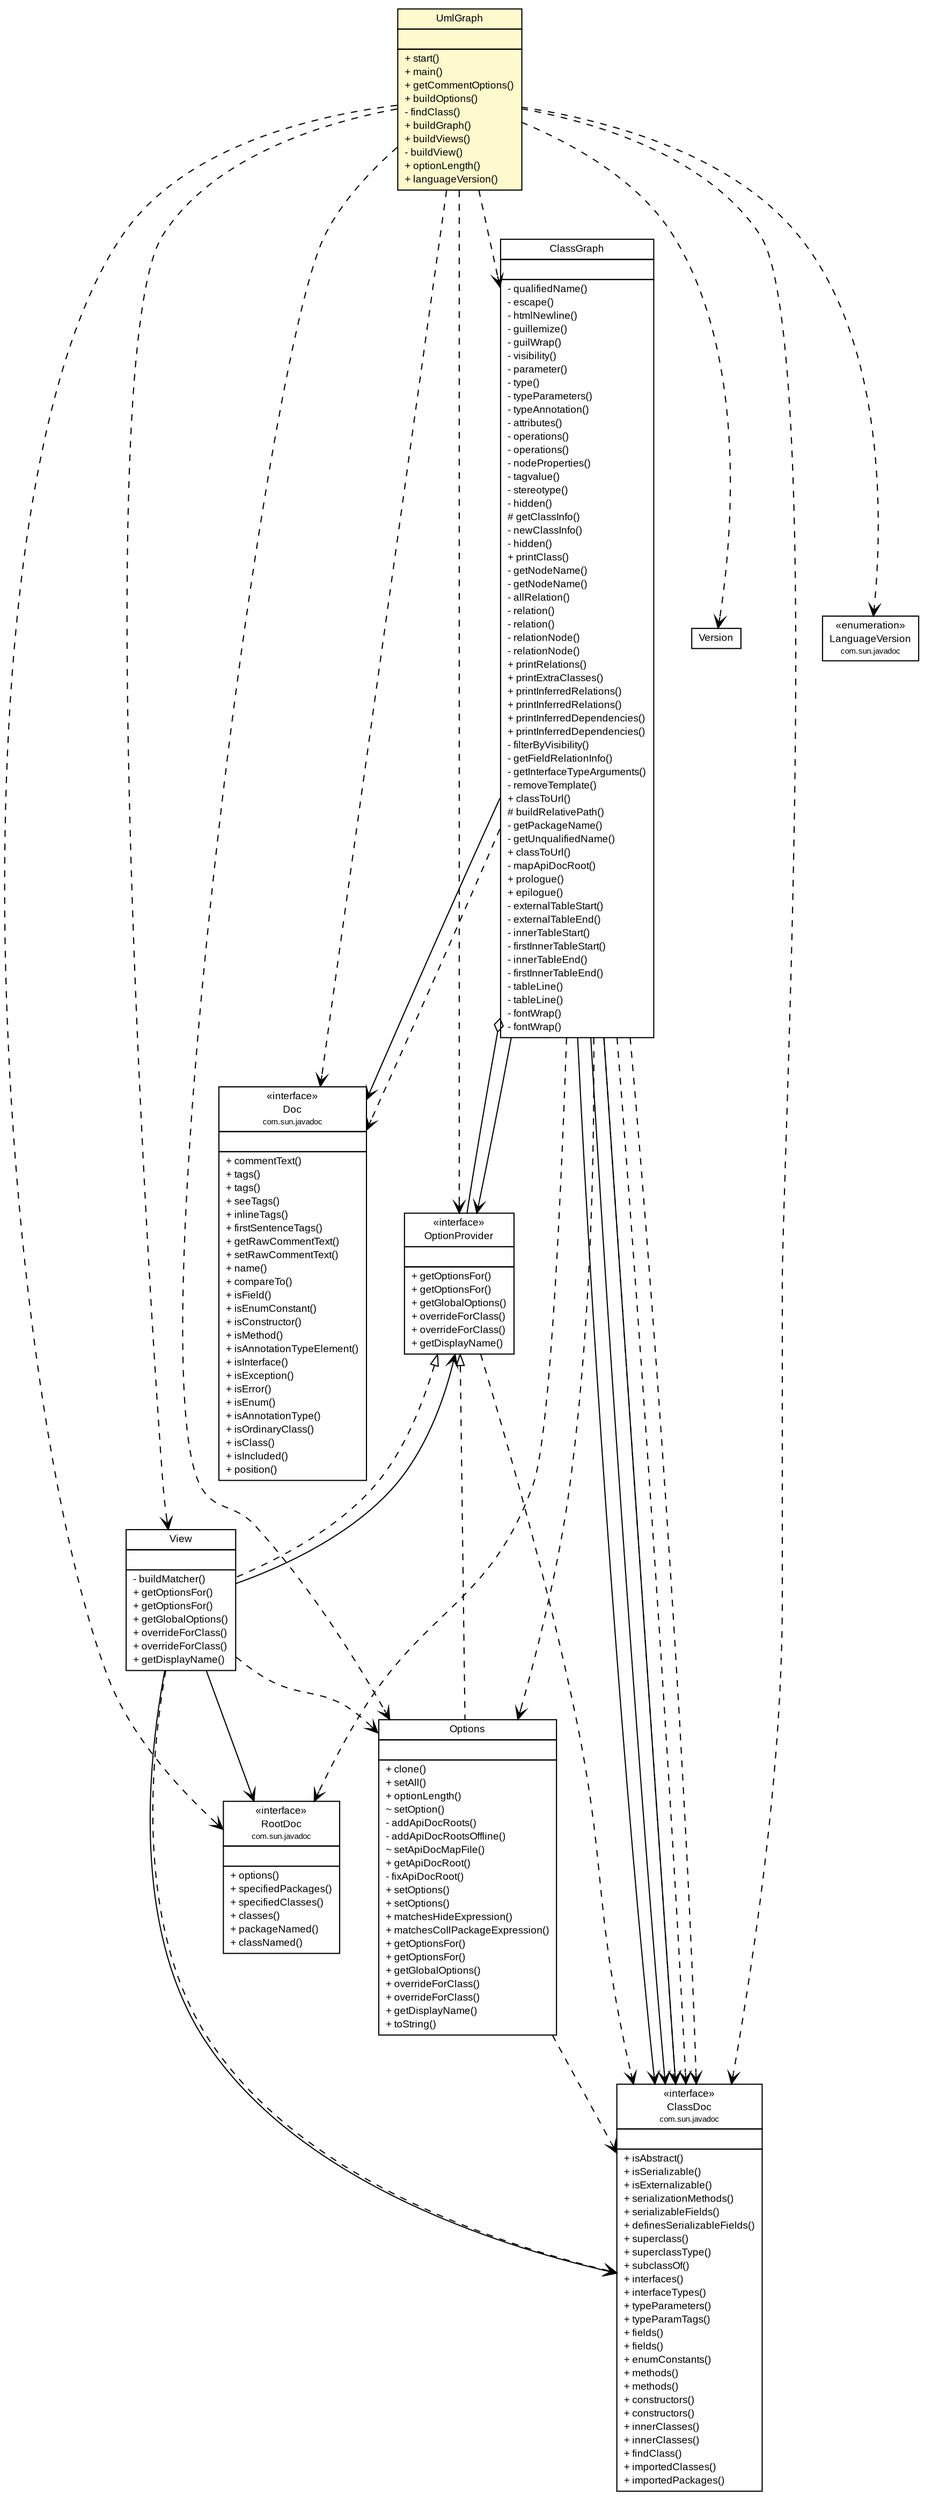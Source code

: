 #!/usr/local/bin/dot
#
# Class diagram 
# Generated by UMLGraph version 5.4 (http://www.umlgraph.org/)
#

digraph G {
	edge [fontname="arial",fontsize=10,labelfontname="arial",labelfontsize=10];
	node [fontname="arial",fontsize=10,shape=plaintext];
	nodesep=0.25;
	ranksep=0.5;
	// org.umlgraph.doclet.ClassGraph
	c810 [label=<<table title="org.umlgraph.doclet.ClassGraph" border="0" cellborder="1" cellspacing="0" cellpadding="2" port="p" href="./ClassGraph.html">
		<tr><td><table border="0" cellspacing="0" cellpadding="1">
<tr><td align="center" balign="center"> ClassGraph </td></tr>
		</table></td></tr>
		<tr><td><table border="0" cellspacing="0" cellpadding="1">
<tr><td align="left" balign="left">  </td></tr>
		</table></td></tr>
		<tr><td><table border="0" cellspacing="0" cellpadding="1">
<tr><td align="left" balign="left"> - qualifiedName() </td></tr>
<tr><td align="left" balign="left"> - escape() </td></tr>
<tr><td align="left" balign="left"> - htmlNewline() </td></tr>
<tr><td align="left" balign="left"> - guillemize() </td></tr>
<tr><td align="left" balign="left"> - guilWrap() </td></tr>
<tr><td align="left" balign="left"> - visibility() </td></tr>
<tr><td align="left" balign="left"> - parameter() </td></tr>
<tr><td align="left" balign="left"> - type() </td></tr>
<tr><td align="left" balign="left"> - typeParameters() </td></tr>
<tr><td align="left" balign="left"> - typeAnnotation() </td></tr>
<tr><td align="left" balign="left"> - attributes() </td></tr>
<tr><td align="left" balign="left"> - operations() </td></tr>
<tr><td align="left" balign="left"> - operations() </td></tr>
<tr><td align="left" balign="left"> - nodeProperties() </td></tr>
<tr><td align="left" balign="left"> - tagvalue() </td></tr>
<tr><td align="left" balign="left"> - stereotype() </td></tr>
<tr><td align="left" balign="left"> - hidden() </td></tr>
<tr><td align="left" balign="left"> # getClassInfo() </td></tr>
<tr><td align="left" balign="left"> - newClassInfo() </td></tr>
<tr><td align="left" balign="left"> - hidden() </td></tr>
<tr><td align="left" balign="left"> + printClass() </td></tr>
<tr><td align="left" balign="left"> - getNodeName() </td></tr>
<tr><td align="left" balign="left"> - getNodeName() </td></tr>
<tr><td align="left" balign="left"> - allRelation() </td></tr>
<tr><td align="left" balign="left"> - relation() </td></tr>
<tr><td align="left" balign="left"> - relation() </td></tr>
<tr><td align="left" balign="left"> - relationNode() </td></tr>
<tr><td align="left" balign="left"> - relationNode() </td></tr>
<tr><td align="left" balign="left"> + printRelations() </td></tr>
<tr><td align="left" balign="left"> + printExtraClasses() </td></tr>
<tr><td align="left" balign="left"> + printInferredRelations() </td></tr>
<tr><td align="left" balign="left"> + printInferredRelations() </td></tr>
<tr><td align="left" balign="left"> + printInferredDependencies() </td></tr>
<tr><td align="left" balign="left"> + printInferredDependencies() </td></tr>
<tr><td align="left" balign="left"> - filterByVisibility() </td></tr>
<tr><td align="left" balign="left"> - getFieldRelationInfo() </td></tr>
<tr><td align="left" balign="left"> - getInterfaceTypeArguments() </td></tr>
<tr><td align="left" balign="left"> - removeTemplate() </td></tr>
<tr><td align="left" balign="left"> + classToUrl() </td></tr>
<tr><td align="left" balign="left"> # buildRelativePath() </td></tr>
<tr><td align="left" balign="left"> - getPackageName() </td></tr>
<tr><td align="left" balign="left"> - getUnqualifiedName() </td></tr>
<tr><td align="left" balign="left"> + classToUrl() </td></tr>
<tr><td align="left" balign="left"> - mapApiDocRoot() </td></tr>
<tr><td align="left" balign="left"> + prologue() </td></tr>
<tr><td align="left" balign="left"> + epilogue() </td></tr>
<tr><td align="left" balign="left"> - externalTableStart() </td></tr>
<tr><td align="left" balign="left"> - externalTableEnd() </td></tr>
<tr><td align="left" balign="left"> - innerTableStart() </td></tr>
<tr><td align="left" balign="left"> - firstInnerTableStart() </td></tr>
<tr><td align="left" balign="left"> - innerTableEnd() </td></tr>
<tr><td align="left" balign="left"> - firstInnerTableEnd() </td></tr>
<tr><td align="left" balign="left"> - tableLine() </td></tr>
<tr><td align="left" balign="left"> - tableLine() </td></tr>
<tr><td align="left" balign="left"> - fontWrap() </td></tr>
<tr><td align="left" balign="left"> - fontWrap() </td></tr>
		</table></td></tr>
		</table>>, URL="./ClassGraph.html", fontname="arial", fontcolor="black", fontsize=9.0];
	// org.umlgraph.doclet.Options
	c814 [label=<<table title="org.umlgraph.doclet.Options" border="0" cellborder="1" cellspacing="0" cellpadding="2" port="p" href="./Options.html">
		<tr><td><table border="0" cellspacing="0" cellpadding="1">
<tr><td align="center" balign="center"> Options </td></tr>
		</table></td></tr>
		<tr><td><table border="0" cellspacing="0" cellpadding="1">
<tr><td align="left" balign="left">  </td></tr>
		</table></td></tr>
		<tr><td><table border="0" cellspacing="0" cellpadding="1">
<tr><td align="left" balign="left"> + clone() </td></tr>
<tr><td align="left" balign="left"> + setAll() </td></tr>
<tr><td align="left" balign="left"> + optionLength() </td></tr>
<tr><td align="left" balign="left"> ~ setOption() </td></tr>
<tr><td align="left" balign="left"> - addApiDocRoots() </td></tr>
<tr><td align="left" balign="left"> - addApiDocRootsOffline() </td></tr>
<tr><td align="left" balign="left"> ~ setApiDocMapFile() </td></tr>
<tr><td align="left" balign="left"> + getApiDocRoot() </td></tr>
<tr><td align="left" balign="left"> - fixApiDocRoot() </td></tr>
<tr><td align="left" balign="left"> + setOptions() </td></tr>
<tr><td align="left" balign="left"> + setOptions() </td></tr>
<tr><td align="left" balign="left"> + matchesHideExpression() </td></tr>
<tr><td align="left" balign="left"> + matchesCollPackageExpression() </td></tr>
<tr><td align="left" balign="left"> + getOptionsFor() </td></tr>
<tr><td align="left" balign="left"> + getOptionsFor() </td></tr>
<tr><td align="left" balign="left"> + getGlobalOptions() </td></tr>
<tr><td align="left" balign="left"> + overrideForClass() </td></tr>
<tr><td align="left" balign="left"> + overrideForClass() </td></tr>
<tr><td align="left" balign="left"> + getDisplayName() </td></tr>
<tr><td align="left" balign="left"> + toString() </td></tr>
		</table></td></tr>
		</table>>, URL="./Options.html", fontname="arial", fontcolor="black", fontsize=9.0];
	// org.umlgraph.doclet.UmlGraph
	c815 [label=<<table title="org.umlgraph.doclet.UmlGraph" border="0" cellborder="1" cellspacing="0" cellpadding="2" port="p" bgcolor="lemonChiffon" href="./UmlGraph.html">
		<tr><td><table border="0" cellspacing="0" cellpadding="1">
<tr><td align="center" balign="center"> UmlGraph </td></tr>
		</table></td></tr>
		<tr><td><table border="0" cellspacing="0" cellpadding="1">
<tr><td align="left" balign="left">  </td></tr>
		</table></td></tr>
		<tr><td><table border="0" cellspacing="0" cellpadding="1">
<tr><td align="left" balign="left"> + start() </td></tr>
<tr><td align="left" balign="left"> + main() </td></tr>
<tr><td align="left" balign="left"> + getCommentOptions() </td></tr>
<tr><td align="left" balign="left"> + buildOptions() </td></tr>
<tr><td align="left" balign="left"> - findClass() </td></tr>
<tr><td align="left" balign="left"> + buildGraph() </td></tr>
<tr><td align="left" balign="left"> + buildViews() </td></tr>
<tr><td align="left" balign="left"> - buildView() </td></tr>
<tr><td align="left" balign="left"> + optionLength() </td></tr>
<tr><td align="left" balign="left"> + languageVersion() </td></tr>
		</table></td></tr>
		</table>>, URL="./UmlGraph.html", fontname="arial", fontcolor="black", fontsize=9.0];
	// org.umlgraph.doclet.View
	c819 [label=<<table title="org.umlgraph.doclet.View" border="0" cellborder="1" cellspacing="0" cellpadding="2" port="p" href="./View.html">
		<tr><td><table border="0" cellspacing="0" cellpadding="1">
<tr><td align="center" balign="center"> View </td></tr>
		</table></td></tr>
		<tr><td><table border="0" cellspacing="0" cellpadding="1">
<tr><td align="left" balign="left">  </td></tr>
		</table></td></tr>
		<tr><td><table border="0" cellspacing="0" cellpadding="1">
<tr><td align="left" balign="left"> - buildMatcher() </td></tr>
<tr><td align="left" balign="left"> + getOptionsFor() </td></tr>
<tr><td align="left" balign="left"> + getOptionsFor() </td></tr>
<tr><td align="left" balign="left"> + getGlobalOptions() </td></tr>
<tr><td align="left" balign="left"> + overrideForClass() </td></tr>
<tr><td align="left" balign="left"> + overrideForClass() </td></tr>
<tr><td align="left" balign="left"> + getDisplayName() </td></tr>
		</table></td></tr>
		</table>>, URL="./View.html", fontname="arial", fontcolor="black", fontsize=9.0];
	// org.umlgraph.doclet.Version
	c820 [label=<<table title="org.umlgraph.doclet.Version" border="0" cellborder="1" cellspacing="0" cellpadding="2" port="p" href="./Version.html">
		<tr><td><table border="0" cellspacing="0" cellpadding="1">
<tr><td align="center" balign="center"> Version </td></tr>
		</table></td></tr>
		</table>>, URL="./Version.html", fontname="arial", fontcolor="black", fontsize=9.0];
	// org.umlgraph.doclet.OptionProvider
	c831 [label=<<table title="org.umlgraph.doclet.OptionProvider" border="0" cellborder="1" cellspacing="0" cellpadding="2" port="p" href="./OptionProvider.html">
		<tr><td><table border="0" cellspacing="0" cellpadding="1">
<tr><td align="center" balign="center"> &#171;interface&#187; </td></tr>
<tr><td align="center" balign="center"> OptionProvider </td></tr>
		</table></td></tr>
		<tr><td><table border="0" cellspacing="0" cellpadding="1">
<tr><td align="left" balign="left">  </td></tr>
		</table></td></tr>
		<tr><td><table border="0" cellspacing="0" cellpadding="1">
<tr><td align="left" balign="left"> + getOptionsFor() </td></tr>
<tr><td align="left" balign="left"> + getOptionsFor() </td></tr>
<tr><td align="left" balign="left"> + getGlobalOptions() </td></tr>
<tr><td align="left" balign="left"> + overrideForClass() </td></tr>
<tr><td align="left" balign="left"> + overrideForClass() </td></tr>
<tr><td align="left" balign="left"> + getDisplayName() </td></tr>
		</table></td></tr>
		</table>>, URL="./OptionProvider.html", fontname="arial", fontcolor="black", fontsize=9.0];
	// org.umlgraph.doclet.ClassGraph HAS org.umlgraph.doclet.OptionProvider
	c810:p -> c831:p [taillabel="", label="", headlabel="", fontname="arial", fontcolor="black", fontsize=10.0, color="black", arrowhead=none, arrowtail=ediamond, dir=both];
	// org.umlgraph.doclet.ClassGraph DEPEND org.umlgraph.doclet.Options
	c810:p -> c814:p [taillabel="", label="", headlabel="", fontname="arial", fontcolor="black", fontsize=10.0, color="black", arrowhead=open, style=dashed];
	//org.umlgraph.doclet.Options implements org.umlgraph.doclet.OptionProvider
	c831:p -> c814:p [dir=back,arrowtail=empty,style=dashed];
	// org.umlgraph.doclet.UmlGraph DEPEND org.umlgraph.doclet.OptionProvider
	c815:p -> c831:p [taillabel="", label="", headlabel="", fontname="arial", fontcolor="black", fontsize=10.0, color="black", arrowhead=open, style=dashed];
	// org.umlgraph.doclet.UmlGraph DEPEND org.umlgraph.doclet.Options
	c815:p -> c814:p [taillabel="", label="", headlabel="", fontname="arial", fontcolor="black", fontsize=10.0, color="black", arrowhead=open, style=dashed];
	// org.umlgraph.doclet.UmlGraph DEPEND org.umlgraph.doclet.View
	c815:p -> c819:p [taillabel="", label="", headlabel="", fontname="arial", fontcolor="black", fontsize=10.0, color="black", arrowhead=open, style=dashed];
	// org.umlgraph.doclet.UmlGraph DEPEND org.umlgraph.doclet.ClassGraph
	c815:p -> c810:p [taillabel="", label="", headlabel="", fontname="arial", fontcolor="black", fontsize=10.0, color="black", arrowhead=open, style=dashed];
	// org.umlgraph.doclet.UmlGraph DEPEND org.umlgraph.doclet.Version
	c815:p -> c820:p [taillabel="", label="", headlabel="", fontname="arial", fontcolor="black", fontsize=10.0, color="black", arrowhead=open, style=dashed];
	//org.umlgraph.doclet.View implements org.umlgraph.doclet.OptionProvider
	c831:p -> c819:p [dir=back,arrowtail=empty,style=dashed];
	// org.umlgraph.doclet.View DEPEND org.umlgraph.doclet.Options
	c819:p -> c814:p [taillabel="", label="", headlabel="", fontname="arial", fontcolor="black", fontsize=10.0, color="black", arrowhead=open, style=dashed];
	// org.umlgraph.doclet.ClassGraph NAVASSOC com.sun.javadoc.ClassDoc
	c810:p -> c839:p [taillabel="", label="", headlabel="*", fontname="arial", fontcolor="black", fontsize=10.0, color="black", arrowhead=open];
	// org.umlgraph.doclet.ClassGraph NAVASSOC org.umlgraph.doclet.OptionProvider
	c810:p -> c831:p [taillabel="", label="", headlabel="", fontname="arial", fontcolor="black", fontsize=10.0, color="black", arrowhead=open];
	// org.umlgraph.doclet.ClassGraph NAVASSOC com.sun.javadoc.ClassDoc
	c810:p -> c839:p [taillabel="", label="", headlabel="", fontname="arial", fontcolor="black", fontsize=10.0, color="black", arrowhead=open];
	// org.umlgraph.doclet.ClassGraph NAVASSOC com.sun.javadoc.ClassDoc
	c810:p -> c839:p [taillabel="", label="", headlabel="", fontname="arial", fontcolor="black", fontsize=10.0, color="black", arrowhead=open];
	// org.umlgraph.doclet.ClassGraph NAVASSOC com.sun.javadoc.Doc
	c810:p -> c840:p [taillabel="", label="", headlabel="", fontname="arial", fontcolor="black", fontsize=10.0, color="black", arrowhead=open];
	// org.umlgraph.doclet.View NAVASSOC com.sun.javadoc.ClassDoc
	c819:p -> c839:p [taillabel="", label="", headlabel="", fontname="arial", fontcolor="black", fontsize=10.0, color="black", arrowhead=open];
	// org.umlgraph.doclet.View NAVASSOC org.umlgraph.doclet.OptionProvider
	c819:p -> c831:p [taillabel="", label="", headlabel="", fontname="arial", fontcolor="black", fontsize=10.0, color="black", arrowhead=open];
	// org.umlgraph.doclet.View NAVASSOC com.sun.javadoc.RootDoc
	c819:p -> c841:p [taillabel="", label="", headlabel="", fontname="arial", fontcolor="black", fontsize=10.0, color="black", arrowhead=open];
	// org.umlgraph.doclet.ClassGraph DEPEND com.sun.javadoc.ClassDoc
	c810:p -> c839:p [taillabel="", label="", headlabel="", fontname="arial", fontcolor="black", fontsize=10.0, color="black", arrowhead=open, style=dashed];
	// org.umlgraph.doclet.ClassGraph DEPEND com.sun.javadoc.Doc
	c810:p -> c840:p [taillabel="", label="", headlabel="", fontname="arial", fontcolor="black", fontsize=10.0, color="black", arrowhead=open, style=dashed];
	// org.umlgraph.doclet.ClassGraph DEPEND com.sun.javadoc.ClassDoc
	c810:p -> c839:p [taillabel="", label="", headlabel="", fontname="arial", fontcolor="black", fontsize=10.0, color="black", arrowhead=open, style=dashed];
	// org.umlgraph.doclet.ClassGraph DEPEND com.sun.javadoc.RootDoc
	c810:p -> c841:p [taillabel="", label="", headlabel="", fontname="arial", fontcolor="black", fontsize=10.0, color="black", arrowhead=open, style=dashed];
	// org.umlgraph.doclet.ClassGraph DEPEND com.sun.javadoc.ClassDoc
	c810:p -> c839:p [taillabel="", label="", headlabel="", fontname="arial", fontcolor="black", fontsize=10.0, color="black", arrowhead=open, style=dashed];
	// org.umlgraph.doclet.Options DEPEND com.sun.javadoc.ClassDoc
	c814:p -> c839:p [taillabel="", label="", headlabel="", fontname="arial", fontcolor="black", fontsize=10.0, color="black", arrowhead=open, style=dashed];
	// org.umlgraph.doclet.UmlGraph DEPEND com.sun.javadoc.RootDoc
	c815:p -> c841:p [taillabel="", label="", headlabel="", fontname="arial", fontcolor="black", fontsize=10.0, color="black", arrowhead=open, style=dashed];
	// org.umlgraph.doclet.UmlGraph DEPEND com.sun.javadoc.Doc
	c815:p -> c840:p [taillabel="", label="", headlabel="", fontname="arial", fontcolor="black", fontsize=10.0, color="black", arrowhead=open, style=dashed];
	// org.umlgraph.doclet.UmlGraph DEPEND com.sun.javadoc.ClassDoc
	c815:p -> c839:p [taillabel="", label="", headlabel="", fontname="arial", fontcolor="black", fontsize=10.0, color="black", arrowhead=open, style=dashed];
	// org.umlgraph.doclet.UmlGraph DEPEND com.sun.javadoc.LanguageVersion
	c815:p -> c842:p [taillabel="", label="", headlabel="", fontname="arial", fontcolor="black", fontsize=10.0, color="black", arrowhead=open, style=dashed];
	// org.umlgraph.doclet.View DEPEND com.sun.javadoc.ClassDoc
	c819:p -> c839:p [taillabel="", label="", headlabel="", fontname="arial", fontcolor="black", fontsize=10.0, color="black", arrowhead=open, style=dashed];
	// org.umlgraph.doclet.OptionProvider DEPEND com.sun.javadoc.ClassDoc
	c831:p -> c839:p [taillabel="", label="", headlabel="", fontname="arial", fontcolor="black", fontsize=10.0, color="black", arrowhead=open, style=dashed];
	// com.sun.javadoc.Doc
	c840 [label=<<table title="com.sun.javadoc.Doc" border="0" cellborder="1" cellspacing="0" cellpadding="2" port="p" href="http://java.sun.com/j2se/1.5.0/docs/guide/javadoc/doclet/spec/com/sun/javadoc/Doc.html">
		<tr><td><table border="0" cellspacing="0" cellpadding="1">
<tr><td align="center" balign="center"> &#171;interface&#187; </td></tr>
<tr><td align="center" balign="center"> Doc </td></tr>
<tr><td align="center" balign="center"><font point-size="7.0"> com.sun.javadoc </font></td></tr>
		</table></td></tr>
		<tr><td><table border="0" cellspacing="0" cellpadding="1">
<tr><td align="left" balign="left">  </td></tr>
		</table></td></tr>
		<tr><td><table border="0" cellspacing="0" cellpadding="1">
<tr><td align="left" balign="left"> + commentText() </td></tr>
<tr><td align="left" balign="left"> + tags() </td></tr>
<tr><td align="left" balign="left"> + tags() </td></tr>
<tr><td align="left" balign="left"> + seeTags() </td></tr>
<tr><td align="left" balign="left"> + inlineTags() </td></tr>
<tr><td align="left" balign="left"> + firstSentenceTags() </td></tr>
<tr><td align="left" balign="left"> + getRawCommentText() </td></tr>
<tr><td align="left" balign="left"> + setRawCommentText() </td></tr>
<tr><td align="left" balign="left"> + name() </td></tr>
<tr><td align="left" balign="left"> + compareTo() </td></tr>
<tr><td align="left" balign="left"> + isField() </td></tr>
<tr><td align="left" balign="left"> + isEnumConstant() </td></tr>
<tr><td align="left" balign="left"> + isConstructor() </td></tr>
<tr><td align="left" balign="left"> + isMethod() </td></tr>
<tr><td align="left" balign="left"> + isAnnotationTypeElement() </td></tr>
<tr><td align="left" balign="left"> + isInterface() </td></tr>
<tr><td align="left" balign="left"> + isException() </td></tr>
<tr><td align="left" balign="left"> + isError() </td></tr>
<tr><td align="left" balign="left"> + isEnum() </td></tr>
<tr><td align="left" balign="left"> + isAnnotationType() </td></tr>
<tr><td align="left" balign="left"> + isOrdinaryClass() </td></tr>
<tr><td align="left" balign="left"> + isClass() </td></tr>
<tr><td align="left" balign="left"> + isIncluded() </td></tr>
<tr><td align="left" balign="left"> + position() </td></tr>
		</table></td></tr>
		</table>>, URL="http://java.sun.com/j2se/1.5.0/docs/guide/javadoc/doclet/spec/com/sun/javadoc/Doc.html", fontname="arial", fontcolor="black", fontsize=9.0];
	// com.sun.javadoc.RootDoc
	c841 [label=<<table title="com.sun.javadoc.RootDoc" border="0" cellborder="1" cellspacing="0" cellpadding="2" port="p" href="http://java.sun.com/j2se/1.5.0/docs/guide/javadoc/doclet/spec/com/sun/javadoc/RootDoc.html">
		<tr><td><table border="0" cellspacing="0" cellpadding="1">
<tr><td align="center" balign="center"> &#171;interface&#187; </td></tr>
<tr><td align="center" balign="center"> RootDoc </td></tr>
<tr><td align="center" balign="center"><font point-size="7.0"> com.sun.javadoc </font></td></tr>
		</table></td></tr>
		<tr><td><table border="0" cellspacing="0" cellpadding="1">
<tr><td align="left" balign="left">  </td></tr>
		</table></td></tr>
		<tr><td><table border="0" cellspacing="0" cellpadding="1">
<tr><td align="left" balign="left"> + options() </td></tr>
<tr><td align="left" balign="left"> + specifiedPackages() </td></tr>
<tr><td align="left" balign="left"> + specifiedClasses() </td></tr>
<tr><td align="left" balign="left"> + classes() </td></tr>
<tr><td align="left" balign="left"> + packageNamed() </td></tr>
<tr><td align="left" balign="left"> + classNamed() </td></tr>
		</table></td></tr>
		</table>>, URL="http://java.sun.com/j2se/1.5.0/docs/guide/javadoc/doclet/spec/com/sun/javadoc/RootDoc.html", fontname="arial", fontcolor="black", fontsize=9.0];
	// com.sun.javadoc.LanguageVersion
	c842 [label=<<table title="com.sun.javadoc.LanguageVersion" border="0" cellborder="1" cellspacing="0" cellpadding="2" port="p" href="http://java.sun.com/j2se/1.5.0/docs/guide/javadoc/doclet/spec/com/sun/javadoc/LanguageVersion.html">
		<tr><td><table border="0" cellspacing="0" cellpadding="1">
<tr><td align="center" balign="center"> &#171;enumeration&#187; </td></tr>
<tr><td align="center" balign="center"> LanguageVersion </td></tr>
<tr><td align="center" balign="center"><font point-size="7.0"> com.sun.javadoc </font></td></tr>
		</table></td></tr>
		</table>>, URL="http://java.sun.com/j2se/1.5.0/docs/guide/javadoc/doclet/spec/com/sun/javadoc/LanguageVersion.html", fontname="arial", fontcolor="black", fontsize=9.0];
	// com.sun.javadoc.ClassDoc
	c839 [label=<<table title="com.sun.javadoc.ClassDoc" border="0" cellborder="1" cellspacing="0" cellpadding="2" port="p" href="http://java.sun.com/j2se/1.5.0/docs/guide/javadoc/doclet/spec/com/sun/javadoc/ClassDoc.html">
		<tr><td><table border="0" cellspacing="0" cellpadding="1">
<tr><td align="center" balign="center"> &#171;interface&#187; </td></tr>
<tr><td align="center" balign="center"> ClassDoc </td></tr>
<tr><td align="center" balign="center"><font point-size="7.0"> com.sun.javadoc </font></td></tr>
		</table></td></tr>
		<tr><td><table border="0" cellspacing="0" cellpadding="1">
<tr><td align="left" balign="left">  </td></tr>
		</table></td></tr>
		<tr><td><table border="0" cellspacing="0" cellpadding="1">
<tr><td align="left" balign="left"> + isAbstract() </td></tr>
<tr><td align="left" balign="left"> + isSerializable() </td></tr>
<tr><td align="left" balign="left"> + isExternalizable() </td></tr>
<tr><td align="left" balign="left"> + serializationMethods() </td></tr>
<tr><td align="left" balign="left"> + serializableFields() </td></tr>
<tr><td align="left" balign="left"> + definesSerializableFields() </td></tr>
<tr><td align="left" balign="left"> + superclass() </td></tr>
<tr><td align="left" balign="left"> + superclassType() </td></tr>
<tr><td align="left" balign="left"> + subclassOf() </td></tr>
<tr><td align="left" balign="left"> + interfaces() </td></tr>
<tr><td align="left" balign="left"> + interfaceTypes() </td></tr>
<tr><td align="left" balign="left"> + typeParameters() </td></tr>
<tr><td align="left" balign="left"> + typeParamTags() </td></tr>
<tr><td align="left" balign="left"> + fields() </td></tr>
<tr><td align="left" balign="left"> + fields() </td></tr>
<tr><td align="left" balign="left"> + enumConstants() </td></tr>
<tr><td align="left" balign="left"> + methods() </td></tr>
<tr><td align="left" balign="left"> + methods() </td></tr>
<tr><td align="left" balign="left"> + constructors() </td></tr>
<tr><td align="left" balign="left"> + constructors() </td></tr>
<tr><td align="left" balign="left"> + innerClasses() </td></tr>
<tr><td align="left" balign="left"> + innerClasses() </td></tr>
<tr><td align="left" balign="left"> + findClass() </td></tr>
<tr><td align="left" balign="left"> + importedClasses() </td></tr>
<tr><td align="left" balign="left"> + importedPackages() </td></tr>
		</table></td></tr>
		</table>>, URL="http://java.sun.com/j2se/1.5.0/docs/guide/javadoc/doclet/spec/com/sun/javadoc/ClassDoc.html", fontname="arial", fontcolor="black", fontsize=9.0];
}

